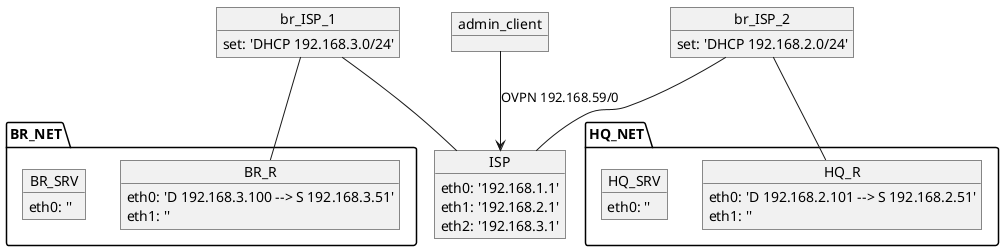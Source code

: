 @startuml

package HQ_NET {

    object HQ_R {
        eth0: 'D 192.168.2.101 --> S 192.168.2.51'
        eth1: ''
    }
    object HQ_SRV {
        eth0: ''
    }

}
package BR_NET {
    object BR_R {
        eth0: 'D 192.168.3.100 --> S 192.168.3.51'
        eth1: ''
    }
    object BR_SRV {
        eth0: ''
    }
}

object ISP {
        eth0: '192.168.1.1'
        eth1: '192.168.2.1'
        eth2: '192.168.3.1'
    }
object admin_client

object br_ISP_1 {
    set: 'DHCP 192.168.3.0/24'
}

object br_ISP_2 {
    set: 'DHCP 192.168.2.0/24'
}

br_ISP_1 -- ISP 
br_ISP_2 -- ISP

br_ISP_1 -- BR_R
br_ISP_2 -- HQ_R

admin_client --> ISP : OVPN 192.168.59/0

@enduml
